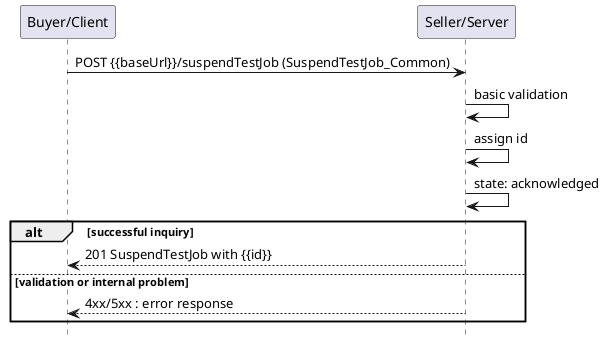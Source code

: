 @startuml useCase16


hide footbox

participant "Buyer/Client" as B
participant "Seller/Server" as S

B -> S : POST {{baseUrl}}/suspendTestJob (SuspendTestJob_Common)

S -> S : basic validation
S -> S : assign id
S -> S : state: acknowledged
alt successful inquiry
    B <-- S : 201 SuspendTestJob with {{id}}
else validation or internal problem
    B <-- S: 4xx/5xx : error response
end

@enduml